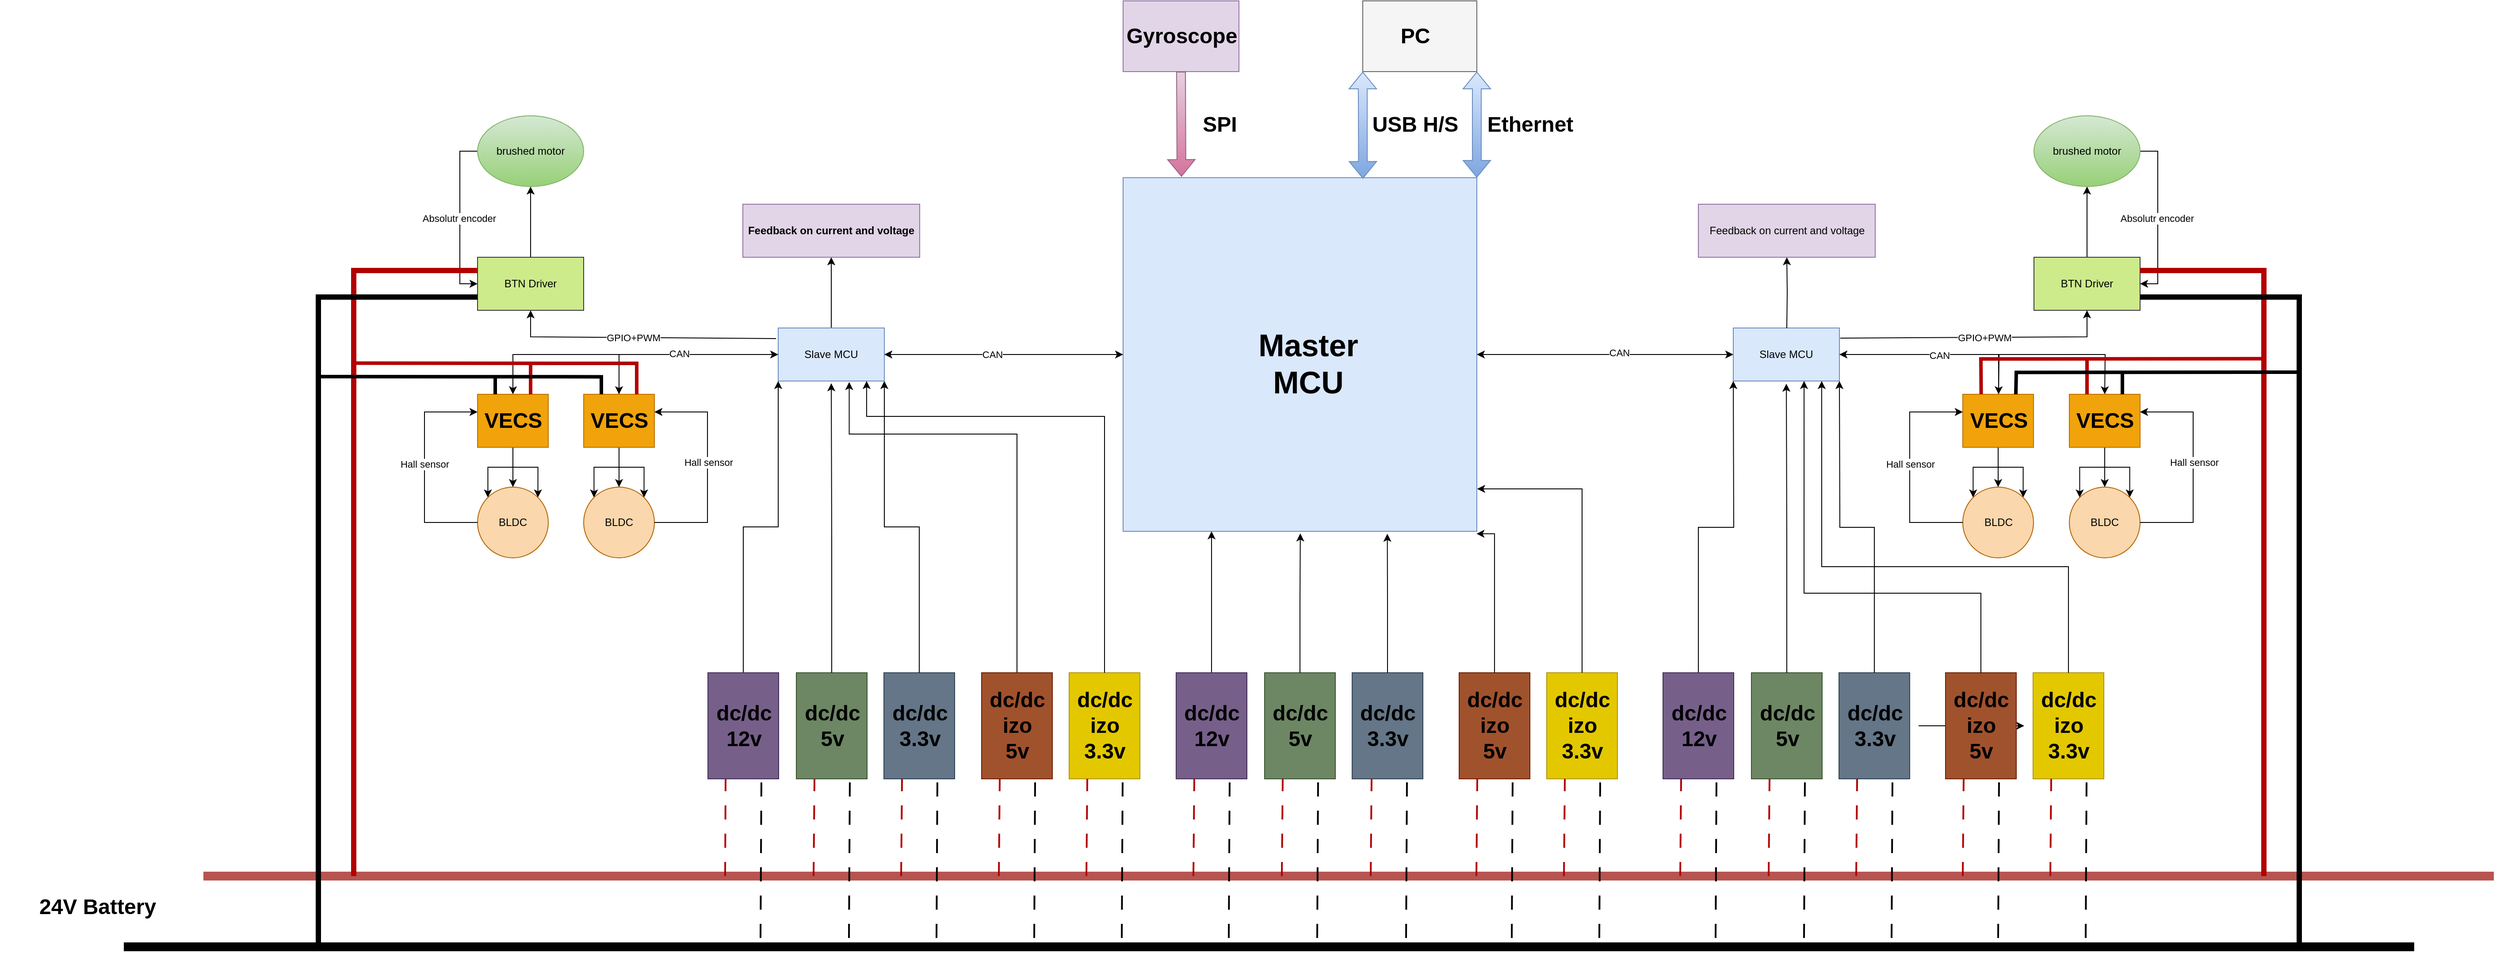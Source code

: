 <mxfile version="28.1.2">
  <diagram name="Страница — 1" id="Q8DkPuY_vsUK6EHpD9Yy">
    <mxGraphModel dx="7432" dy="2418" grid="1" gridSize="10" guides="1" tooltips="1" connect="1" arrows="1" fold="1" page="1" pageScale="1" pageWidth="3300" pageHeight="2339" math="0" shadow="0">
      <root>
        <mxCell id="0" />
        <mxCell id="1" parent="0" />
        <mxCell id="46ThVUzFNKZtL1J_TKad-1" value="Master&lt;div&gt;MCU&lt;/div&gt;" style="text;strokeColor=none;fillColor=none;html=1;fontSize=24;fontStyle=1;verticalAlign=middle;align=center;" vertex="1" parent="1">
          <mxGeometry x="-1531" y="1120" width="100" height="40" as="geometry" />
        </mxCell>
        <mxCell id="46ThVUzFNKZtL1J_TKad-23" style="edgeStyle=orthogonalEdgeStyle;rounded=0;orthogonalLoop=1;jettySize=auto;html=1;" edge="1" parent="1" source="46ThVUzFNKZtL1J_TKad-2">
          <mxGeometry relative="1" as="geometry">
            <mxPoint x="-1960" y="1130" as="targetPoint" />
          </mxGeometry>
        </mxCell>
        <mxCell id="46ThVUzFNKZtL1J_TKad-2" value="" style="whiteSpace=wrap;html=1;aspect=fixed;fillColor=#dae8fc;strokeColor=#6c8ebf;" vertex="1" parent="1">
          <mxGeometry x="-1690" y="930" width="400" height="400" as="geometry" />
        </mxCell>
        <mxCell id="46ThVUzFNKZtL1J_TKad-3" value="Master&lt;div&gt;MCU&lt;/div&gt;" style="text;strokeColor=none;fillColor=none;html=1;fontSize=35;fontStyle=1;verticalAlign=middle;align=center;" vertex="1" parent="1">
          <mxGeometry x="-1576" y="1065" width="190" height="150" as="geometry" />
        </mxCell>
        <mxCell id="46ThVUzFNKZtL1J_TKad-4" value="" style="rounded=0;whiteSpace=wrap;html=1;fillColor=#f5f5f5;fontColor=#333333;strokeColor=#666666;" vertex="1" parent="1">
          <mxGeometry x="-1419" y="730" width="129" height="80" as="geometry" />
        </mxCell>
        <mxCell id="46ThVUzFNKZtL1J_TKad-5" value="" style="shape=flexArrow;endArrow=classic;startArrow=classic;html=1;rounded=0;exitX=0.678;exitY=0.003;exitDx=0;exitDy=0;exitPerimeter=0;entryX=0;entryY=1;entryDx=0;entryDy=0;fillColor=#dae8fc;gradientColor=#7ea6e0;strokeColor=#6c8ebf;" edge="1" parent="1" source="46ThVUzFNKZtL1J_TKad-2" target="46ThVUzFNKZtL1J_TKad-4">
          <mxGeometry width="100" height="100" relative="1" as="geometry">
            <mxPoint x="-1510" y="910" as="sourcePoint" />
            <mxPoint x="-1410" y="810" as="targetPoint" />
          </mxGeometry>
        </mxCell>
        <mxCell id="46ThVUzFNKZtL1J_TKad-7" value="PC" style="text;strokeColor=none;fillColor=none;html=1;fontSize=24;fontStyle=1;verticalAlign=middle;align=center;" vertex="1" parent="1">
          <mxGeometry x="-1410" y="750" width="100" height="40" as="geometry" />
        </mxCell>
        <mxCell id="46ThVUzFNKZtL1J_TKad-8" value="USB H/S" style="text;strokeColor=none;fillColor=none;html=1;fontSize=24;fontStyle=1;verticalAlign=middle;align=center;" vertex="1" parent="1">
          <mxGeometry x="-1410" y="850" width="100" height="40" as="geometry" />
        </mxCell>
        <mxCell id="46ThVUzFNKZtL1J_TKad-9" value="Ethernet" style="text;strokeColor=none;fillColor=none;html=1;fontSize=24;fontStyle=1;verticalAlign=middle;align=center;" vertex="1" parent="1">
          <mxGeometry x="-1280" y="850" width="100" height="40" as="geometry" />
        </mxCell>
        <mxCell id="46ThVUzFNKZtL1J_TKad-10" value="" style="rounded=0;whiteSpace=wrap;html=1;fillColor=#e1d5e7;strokeColor=#9673a6;" vertex="1" parent="1">
          <mxGeometry x="-1690" y="730" width="131" height="80" as="geometry" />
        </mxCell>
        <mxCell id="46ThVUzFNKZtL1J_TKad-11" value="SPI" style="text;strokeColor=none;fillColor=none;html=1;fontSize=24;fontStyle=1;verticalAlign=middle;align=center;" vertex="1" parent="1">
          <mxGeometry x="-1631" y="850" width="100" height="40" as="geometry" />
        </mxCell>
        <mxCell id="46ThVUzFNKZtL1J_TKad-12" value="Gyroscope" style="text;strokeColor=none;fillColor=none;html=1;fontSize=24;fontStyle=1;verticalAlign=middle;align=center;" vertex="1" parent="1">
          <mxGeometry x="-1674.5" y="750" width="100" height="40" as="geometry" />
        </mxCell>
        <mxCell id="46ThVUzFNKZtL1J_TKad-13" value="" style="shape=flexArrow;endArrow=classic;html=1;rounded=0;exitX=0.5;exitY=1;exitDx=0;exitDy=0;fillColor=#e6d0de;gradientColor=#d5739d;strokeColor=#996185;" edge="1" parent="1" source="46ThVUzFNKZtL1J_TKad-10">
          <mxGeometry width="50" height="50" relative="1" as="geometry">
            <mxPoint x="-1620" y="810" as="sourcePoint" />
            <mxPoint x="-1624" y="929" as="targetPoint" />
          </mxGeometry>
        </mxCell>
        <mxCell id="46ThVUzFNKZtL1J_TKad-14" style="edgeStyle=orthogonalEdgeStyle;rounded=0;orthogonalLoop=1;jettySize=auto;html=1;entryX=0.25;entryY=1;entryDx=0;entryDy=0;" edge="1" parent="1" source="46ThVUzFNKZtL1J_TKad-15" target="46ThVUzFNKZtL1J_TKad-2">
          <mxGeometry relative="1" as="geometry" />
        </mxCell>
        <mxCell id="46ThVUzFNKZtL1J_TKad-15" value="" style="rounded=0;whiteSpace=wrap;html=1;fillColor=#76608a;fontColor=#ffffff;strokeColor=#432D57;" vertex="1" parent="1">
          <mxGeometry x="-1630" y="1490" width="80" height="120" as="geometry" />
        </mxCell>
        <mxCell id="46ThVUzFNKZtL1J_TKad-16" value="" style="rounded=0;whiteSpace=wrap;html=1;fillColor=#6d8764;fontColor=#ffffff;strokeColor=#3A5431;" vertex="1" parent="1">
          <mxGeometry x="-1530" y="1490" width="80" height="120" as="geometry" />
        </mxCell>
        <mxCell id="46ThVUzFNKZtL1J_TKad-17" value="" style="rounded=0;whiteSpace=wrap;html=1;fillColor=#647687;fontColor=#ffffff;strokeColor=#314354;" vertex="1" parent="1">
          <mxGeometry x="-1431" y="1490" width="80" height="120" as="geometry" />
        </mxCell>
        <mxCell id="46ThVUzFNKZtL1J_TKad-18" style="edgeStyle=orthogonalEdgeStyle;rounded=0;orthogonalLoop=1;jettySize=auto;html=1;entryX=0.501;entryY=1.006;entryDx=0;entryDy=0;entryPerimeter=0;" edge="1" parent="1" source="46ThVUzFNKZtL1J_TKad-16" target="46ThVUzFNKZtL1J_TKad-2">
          <mxGeometry relative="1" as="geometry" />
        </mxCell>
        <mxCell id="46ThVUzFNKZtL1J_TKad-19" style="edgeStyle=orthogonalEdgeStyle;rounded=0;orthogonalLoop=1;jettySize=auto;html=1;entryX=0.747;entryY=1.007;entryDx=0;entryDy=0;entryPerimeter=0;" edge="1" parent="1" source="46ThVUzFNKZtL1J_TKad-17" target="46ThVUzFNKZtL1J_TKad-2">
          <mxGeometry relative="1" as="geometry" />
        </mxCell>
        <mxCell id="46ThVUzFNKZtL1J_TKad-20" value="dc/dc&lt;div&gt;12v&lt;/div&gt;" style="text;strokeColor=none;fillColor=none;html=1;fontSize=24;fontStyle=1;verticalAlign=middle;align=center;" vertex="1" parent="1">
          <mxGeometry x="-1640" y="1530" width="100" height="40" as="geometry" />
        </mxCell>
        <mxCell id="46ThVUzFNKZtL1J_TKad-21" value="dc/dc&lt;div&gt;5v&lt;/div&gt;" style="text;strokeColor=none;fillColor=none;html=1;fontSize=24;fontStyle=1;verticalAlign=middle;align=center;" vertex="1" parent="1">
          <mxGeometry x="-1540" y="1530" width="100" height="40" as="geometry" />
        </mxCell>
        <mxCell id="46ThVUzFNKZtL1J_TKad-22" value="dc/dc&lt;div&gt;3.3&lt;span style=&quot;background-color: transparent; color: light-dark(rgb(0, 0, 0), rgb(255, 255, 255));&quot;&gt;v&lt;/span&gt;&lt;/div&gt;" style="text;strokeColor=none;fillColor=none;html=1;fontSize=24;fontStyle=1;verticalAlign=middle;align=center;" vertex="1" parent="1">
          <mxGeometry x="-1441" y="1530" width="100" height="40" as="geometry" />
        </mxCell>
        <mxCell id="46ThVUzFNKZtL1J_TKad-59" style="edgeStyle=orthogonalEdgeStyle;rounded=0;orthogonalLoop=1;jettySize=auto;html=1;entryX=0;entryY=0.5;entryDx=0;entryDy=0;" edge="1" parent="1" source="46ThVUzFNKZtL1J_TKad-24" target="46ThVUzFNKZtL1J_TKad-2">
          <mxGeometry relative="1" as="geometry" />
        </mxCell>
        <mxCell id="46ThVUzFNKZtL1J_TKad-60" value="CAN" style="edgeLabel;html=1;align=center;verticalAlign=middle;resizable=0;points=[];" vertex="1" connectable="0" parent="46ThVUzFNKZtL1J_TKad-59">
          <mxGeometry x="-0.096" relative="1" as="geometry">
            <mxPoint as="offset" />
          </mxGeometry>
        </mxCell>
        <mxCell id="46ThVUzFNKZtL1J_TKad-68" style="edgeStyle=orthogonalEdgeStyle;rounded=0;orthogonalLoop=1;jettySize=auto;html=1;entryX=0;entryY=0.5;entryDx=0;entryDy=0;" edge="1" parent="1" source="46ThVUzFNKZtL1J_TKad-24" target="46ThVUzFNKZtL1J_TKad-67">
          <mxGeometry relative="1" as="geometry" />
        </mxCell>
        <mxCell id="46ThVUzFNKZtL1J_TKad-78" style="edgeStyle=orthogonalEdgeStyle;rounded=0;orthogonalLoop=1;jettySize=auto;html=1;" edge="1" parent="1" source="46ThVUzFNKZtL1J_TKad-24" target="46ThVUzFNKZtL1J_TKad-76">
          <mxGeometry relative="1" as="geometry" />
        </mxCell>
        <mxCell id="46ThVUzFNKZtL1J_TKad-181" value="" style="edgeStyle=orthogonalEdgeStyle;rounded=0;orthogonalLoop=1;jettySize=auto;html=1;fontStyle=1" edge="1" parent="1" source="46ThVUzFNKZtL1J_TKad-24" target="46ThVUzFNKZtL1J_TKad-180">
          <mxGeometry relative="1" as="geometry" />
        </mxCell>
        <mxCell id="46ThVUzFNKZtL1J_TKad-24" value="Slave MCU" style="rounded=0;whiteSpace=wrap;html=1;fillColor=#dae8fc;strokeColor=#6c8ebf;" vertex="1" parent="1">
          <mxGeometry x="-2080" y="1100" width="120" height="60" as="geometry" />
        </mxCell>
        <mxCell id="46ThVUzFNKZtL1J_TKad-42" style="edgeStyle=orthogonalEdgeStyle;rounded=0;orthogonalLoop=1;jettySize=auto;html=1;entryX=0;entryY=1;entryDx=0;entryDy=0;" edge="1" parent="1" source="46ThVUzFNKZtL1J_TKad-43" target="46ThVUzFNKZtL1J_TKad-24">
          <mxGeometry relative="1" as="geometry">
            <mxPoint x="-2119.5" y="1330" as="targetPoint" />
          </mxGeometry>
        </mxCell>
        <mxCell id="46ThVUzFNKZtL1J_TKad-43" value="" style="rounded=0;whiteSpace=wrap;html=1;fillColor=#76608a;fontColor=#ffffff;strokeColor=#432D57;" vertex="1" parent="1">
          <mxGeometry x="-2159.5" y="1490" width="80" height="120" as="geometry" />
        </mxCell>
        <mxCell id="46ThVUzFNKZtL1J_TKad-44" value="" style="rounded=0;whiteSpace=wrap;html=1;fillColor=#6d8764;fontColor=#ffffff;strokeColor=#3A5431;" vertex="1" parent="1">
          <mxGeometry x="-2059.5" y="1490" width="80" height="120" as="geometry" />
        </mxCell>
        <mxCell id="46ThVUzFNKZtL1J_TKad-45" value="" style="rounded=0;whiteSpace=wrap;html=1;fillColor=#647687;fontColor=#ffffff;strokeColor=#314354;" vertex="1" parent="1">
          <mxGeometry x="-1960.5" y="1490" width="80" height="120" as="geometry" />
        </mxCell>
        <mxCell id="46ThVUzFNKZtL1J_TKad-46" style="edgeStyle=orthogonalEdgeStyle;rounded=0;orthogonalLoop=1;jettySize=auto;html=1;entryX=0.496;entryY=1.042;entryDx=0;entryDy=0;entryPerimeter=0;" edge="1" parent="1" source="46ThVUzFNKZtL1J_TKad-44" target="46ThVUzFNKZtL1J_TKad-24">
          <mxGeometry relative="1" as="geometry">
            <mxPoint x="-2019.5" y="1332" as="targetPoint" />
            <Array as="points">
              <mxPoint x="-2020" y="1340" />
              <mxPoint x="-2020" y="1340" />
              <mxPoint x="-2020" y="1163" />
            </Array>
          </mxGeometry>
        </mxCell>
        <mxCell id="46ThVUzFNKZtL1J_TKad-47" style="edgeStyle=orthogonalEdgeStyle;rounded=0;orthogonalLoop=1;jettySize=auto;html=1;entryX=1;entryY=1;entryDx=0;entryDy=0;" edge="1" parent="1" source="46ThVUzFNKZtL1J_TKad-45" target="46ThVUzFNKZtL1J_TKad-24">
          <mxGeometry relative="1" as="geometry">
            <mxPoint x="-1920.5" y="1333" as="targetPoint" />
          </mxGeometry>
        </mxCell>
        <mxCell id="46ThVUzFNKZtL1J_TKad-48" value="dc/dc&lt;div&gt;12v&lt;/div&gt;" style="text;strokeColor=none;fillColor=none;html=1;fontSize=24;fontStyle=1;verticalAlign=middle;align=center;" vertex="1" parent="1">
          <mxGeometry x="-2169.5" y="1530" width="100" height="40" as="geometry" />
        </mxCell>
        <mxCell id="46ThVUzFNKZtL1J_TKad-49" value="dc/dc&lt;div&gt;5v&lt;/div&gt;" style="text;strokeColor=none;fillColor=none;html=1;fontSize=24;fontStyle=1;verticalAlign=middle;align=center;" vertex="1" parent="1">
          <mxGeometry x="-2069.5" y="1530" width="100" height="40" as="geometry" />
        </mxCell>
        <mxCell id="46ThVUzFNKZtL1J_TKad-50" value="dc/dc&lt;div&gt;3.3&lt;span style=&quot;background-color: transparent; color: light-dark(rgb(0, 0, 0), rgb(255, 255, 255));&quot;&gt;v&lt;/span&gt;&lt;/div&gt;" style="text;strokeColor=none;fillColor=none;html=1;fontSize=24;fontStyle=1;verticalAlign=middle;align=center;" vertex="1" parent="1">
          <mxGeometry x="-1970.5" y="1530" width="100" height="40" as="geometry" />
        </mxCell>
        <mxCell id="46ThVUzFNKZtL1J_TKad-86" style="edgeStyle=orthogonalEdgeStyle;rounded=0;orthogonalLoop=1;jettySize=auto;html=1;entryX=0.5;entryY=0;entryDx=0;entryDy=0;" edge="1" parent="1" source="46ThVUzFNKZtL1J_TKad-67" target="46ThVUzFNKZtL1J_TKad-84">
          <mxGeometry relative="1" as="geometry" />
        </mxCell>
        <mxCell id="46ThVUzFNKZtL1J_TKad-91" style="edgeStyle=orthogonalEdgeStyle;rounded=0;orthogonalLoop=1;jettySize=auto;html=1;entryX=1;entryY=0;entryDx=0;entryDy=0;" edge="1" parent="1" source="46ThVUzFNKZtL1J_TKad-67" target="46ThVUzFNKZtL1J_TKad-84">
          <mxGeometry relative="1" as="geometry" />
        </mxCell>
        <mxCell id="46ThVUzFNKZtL1J_TKad-92" style="edgeStyle=orthogonalEdgeStyle;rounded=0;orthogonalLoop=1;jettySize=auto;html=1;entryX=0;entryY=0;entryDx=0;entryDy=0;" edge="1" parent="1" source="46ThVUzFNKZtL1J_TKad-67" target="46ThVUzFNKZtL1J_TKad-84">
          <mxGeometry relative="1" as="geometry" />
        </mxCell>
        <mxCell id="46ThVUzFNKZtL1J_TKad-67" value="" style="rounded=0;whiteSpace=wrap;html=1;direction=south;fillColor=#f0a30a;fontColor=#000000;strokeColor=#BD7000;" vertex="1" parent="1">
          <mxGeometry x="-2420" y="1175" width="80" height="60" as="geometry" />
        </mxCell>
        <mxCell id="46ThVUzFNKZtL1J_TKad-70" value="VECS" style="text;strokeColor=none;fillColor=none;html=1;fontSize=24;fontStyle=1;verticalAlign=middle;align=center;" vertex="1" parent="1">
          <mxGeometry x="-2420" y="1185" width="80" height="40" as="geometry" />
        </mxCell>
        <mxCell id="46ThVUzFNKZtL1J_TKad-79" style="edgeStyle=orthogonalEdgeStyle;rounded=0;orthogonalLoop=1;jettySize=auto;html=1;entryX=0;entryY=0.5;entryDx=0;entryDy=0;" edge="1" parent="1" source="46ThVUzFNKZtL1J_TKad-76" target="46ThVUzFNKZtL1J_TKad-24">
          <mxGeometry relative="1" as="geometry">
            <Array as="points">
              <mxPoint x="-2260" y="1130" />
            </Array>
          </mxGeometry>
        </mxCell>
        <mxCell id="46ThVUzFNKZtL1J_TKad-80" value="CAN" style="edgeLabel;html=1;align=center;verticalAlign=middle;resizable=0;points=[];" vertex="1" connectable="0" parent="46ThVUzFNKZtL1J_TKad-79">
          <mxGeometry x="0.001" y="1" relative="1" as="geometry">
            <mxPoint as="offset" />
          </mxGeometry>
        </mxCell>
        <mxCell id="46ThVUzFNKZtL1J_TKad-88" style="edgeStyle=orthogonalEdgeStyle;rounded=0;orthogonalLoop=1;jettySize=auto;html=1;entryX=0.5;entryY=0;entryDx=0;entryDy=0;" edge="1" parent="1" source="46ThVUzFNKZtL1J_TKad-76" target="46ThVUzFNKZtL1J_TKad-85">
          <mxGeometry relative="1" as="geometry" />
        </mxCell>
        <mxCell id="46ThVUzFNKZtL1J_TKad-89" style="edgeStyle=orthogonalEdgeStyle;rounded=0;orthogonalLoop=1;jettySize=auto;html=1;entryX=1;entryY=0;entryDx=0;entryDy=0;" edge="1" parent="1" source="46ThVUzFNKZtL1J_TKad-76" target="46ThVUzFNKZtL1J_TKad-85">
          <mxGeometry relative="1" as="geometry" />
        </mxCell>
        <mxCell id="46ThVUzFNKZtL1J_TKad-90" style="edgeStyle=orthogonalEdgeStyle;rounded=0;orthogonalLoop=1;jettySize=auto;html=1;entryX=0;entryY=0;entryDx=0;entryDy=0;" edge="1" parent="1" source="46ThVUzFNKZtL1J_TKad-76" target="46ThVUzFNKZtL1J_TKad-85">
          <mxGeometry relative="1" as="geometry" />
        </mxCell>
        <mxCell id="46ThVUzFNKZtL1J_TKad-76" value="" style="rounded=0;whiteSpace=wrap;html=1;direction=south;fillColor=#f0a30a;fontColor=#000000;strokeColor=#BD7000;" vertex="1" parent="1">
          <mxGeometry x="-2300" y="1175" width="80" height="60" as="geometry" />
        </mxCell>
        <mxCell id="46ThVUzFNKZtL1J_TKad-77" value="VECS" style="text;strokeColor=none;fillColor=none;html=1;fontSize=24;fontStyle=1;verticalAlign=middle;align=center;" vertex="1" parent="1">
          <mxGeometry x="-2300" y="1185" width="80" height="40" as="geometry" />
        </mxCell>
        <mxCell id="46ThVUzFNKZtL1J_TKad-101" style="edgeStyle=orthogonalEdgeStyle;rounded=0;orthogonalLoop=1;jettySize=auto;html=1;entryX=0.5;entryY=1;entryDx=0;entryDy=0;" edge="1" parent="1" source="46ThVUzFNKZtL1J_TKad-81" target="46ThVUzFNKZtL1J_TKad-100">
          <mxGeometry relative="1" as="geometry">
            <Array as="points">
              <mxPoint x="-2360" y="980" />
              <mxPoint x="-2360" y="980" />
            </Array>
          </mxGeometry>
        </mxCell>
        <mxCell id="46ThVUzFNKZtL1J_TKad-81" value="BTN Driver" style="rounded=0;whiteSpace=wrap;html=1;fillColor=#cdeb8b;strokeColor=#36393d;" vertex="1" parent="1">
          <mxGeometry x="-2420" y="1020" width="120" height="60" as="geometry" />
        </mxCell>
        <mxCell id="46ThVUzFNKZtL1J_TKad-82" value="" style="endArrow=classic;html=1;rounded=0;exitX=-0.02;exitY=0.2;exitDx=0;exitDy=0;exitPerimeter=0;entryX=0.5;entryY=1;entryDx=0;entryDy=0;" edge="1" parent="1" source="46ThVUzFNKZtL1J_TKad-24" target="46ThVUzFNKZtL1J_TKad-81">
          <mxGeometry width="50" height="50" relative="1" as="geometry">
            <mxPoint x="-2070" y="1070" as="sourcePoint" />
            <mxPoint x="-2020" y="1020" as="targetPoint" />
            <Array as="points">
              <mxPoint x="-2360" y="1110" />
            </Array>
          </mxGeometry>
        </mxCell>
        <mxCell id="46ThVUzFNKZtL1J_TKad-83" value="GPIO+PWM" style="edgeLabel;html=1;align=center;verticalAlign=middle;resizable=0;points=[];" vertex="1" connectable="0" parent="46ThVUzFNKZtL1J_TKad-82">
          <mxGeometry x="0.05" relative="1" as="geometry">
            <mxPoint as="offset" />
          </mxGeometry>
        </mxCell>
        <mxCell id="46ThVUzFNKZtL1J_TKad-84" value="BLDC" style="ellipse;whiteSpace=wrap;html=1;aspect=fixed;fillColor=#fad7ac;strokeColor=#b46504;" vertex="1" parent="1">
          <mxGeometry x="-2420" y="1280" width="80" height="80" as="geometry" />
        </mxCell>
        <mxCell id="46ThVUzFNKZtL1J_TKad-85" value="BLDC" style="ellipse;whiteSpace=wrap;html=1;aspect=fixed;fillColor=#fad7ac;strokeColor=#b46504;" vertex="1" parent="1">
          <mxGeometry x="-2300" y="1280" width="80" height="80" as="geometry" />
        </mxCell>
        <mxCell id="46ThVUzFNKZtL1J_TKad-94" value="" style="endArrow=classic;html=1;rounded=0;entryX=0;entryY=0.25;entryDx=0;entryDy=0;exitX=0;exitY=0.5;exitDx=0;exitDy=0;" edge="1" parent="1" source="46ThVUzFNKZtL1J_TKad-84" target="46ThVUzFNKZtL1J_TKad-70">
          <mxGeometry width="50" height="50" relative="1" as="geometry">
            <mxPoint x="-2480" y="1290" as="sourcePoint" />
            <mxPoint x="-2310" y="1170" as="targetPoint" />
            <Array as="points">
              <mxPoint x="-2480" y="1320" />
              <mxPoint x="-2480" y="1195" />
            </Array>
          </mxGeometry>
        </mxCell>
        <mxCell id="46ThVUzFNKZtL1J_TKad-96" value="Hall sensor" style="edgeLabel;html=1;align=center;verticalAlign=middle;resizable=0;points=[];" vertex="1" connectable="0" parent="46ThVUzFNKZtL1J_TKad-94">
          <mxGeometry x="0.03" relative="1" as="geometry">
            <mxPoint as="offset" />
          </mxGeometry>
        </mxCell>
        <mxCell id="46ThVUzFNKZtL1J_TKad-95" value="" style="endArrow=classic;html=1;rounded=0;exitX=1;exitY=0.5;exitDx=0;exitDy=0;entryX=1;entryY=0.25;entryDx=0;entryDy=0;" edge="1" parent="1" source="46ThVUzFNKZtL1J_TKad-85" target="46ThVUzFNKZtL1J_TKad-77">
          <mxGeometry width="50" height="50" relative="1" as="geometry">
            <mxPoint x="-2190" y="1220" as="sourcePoint" />
            <mxPoint x="-2140" y="1170" as="targetPoint" />
            <Array as="points">
              <mxPoint x="-2160" y="1320" />
              <mxPoint x="-2160" y="1195" />
            </Array>
          </mxGeometry>
        </mxCell>
        <mxCell id="46ThVUzFNKZtL1J_TKad-97" value="Hall sensor" style="edgeLabel;html=1;align=center;verticalAlign=middle;resizable=0;points=[];" vertex="1" connectable="0" parent="46ThVUzFNKZtL1J_TKad-95">
          <mxGeometry x="0.045" y="-1" relative="1" as="geometry">
            <mxPoint as="offset" />
          </mxGeometry>
        </mxCell>
        <mxCell id="46ThVUzFNKZtL1J_TKad-106" style="edgeStyle=orthogonalEdgeStyle;rounded=0;orthogonalLoop=1;jettySize=auto;html=1;entryX=0;entryY=0.5;entryDx=0;entryDy=0;" edge="1" parent="1" source="46ThVUzFNKZtL1J_TKad-100" target="46ThVUzFNKZtL1J_TKad-81">
          <mxGeometry relative="1" as="geometry">
            <Array as="points">
              <mxPoint x="-2440" y="900" />
              <mxPoint x="-2440" y="1050" />
            </Array>
          </mxGeometry>
        </mxCell>
        <mxCell id="46ThVUzFNKZtL1J_TKad-107" value="Absolutr encoder" style="edgeLabel;html=1;align=center;verticalAlign=middle;resizable=0;points=[];" vertex="1" connectable="0" parent="46ThVUzFNKZtL1J_TKad-106">
          <mxGeometry x="0.004" y="-1" relative="1" as="geometry">
            <mxPoint as="offset" />
          </mxGeometry>
        </mxCell>
        <mxCell id="46ThVUzFNKZtL1J_TKad-100" value="brushed motor" style="ellipse;whiteSpace=wrap;html=1;fillColor=#d5e8d4;gradientColor=#97d077;strokeColor=#82b366;" vertex="1" parent="1">
          <mxGeometry x="-2420" y="860" width="120" height="80" as="geometry" />
        </mxCell>
        <mxCell id="46ThVUzFNKZtL1J_TKad-109" style="edgeStyle=orthogonalEdgeStyle;rounded=0;orthogonalLoop=1;jettySize=auto;html=1;entryX=1;entryY=0.5;entryDx=0;entryDy=0;" edge="1" parent="1" source="46ThVUzFNKZtL1J_TKad-113" target="46ThVUzFNKZtL1J_TKad-2">
          <mxGeometry relative="1" as="geometry">
            <mxPoint x="-1270" y="1130" as="targetPoint" />
          </mxGeometry>
        </mxCell>
        <mxCell id="46ThVUzFNKZtL1J_TKad-108" style="edgeStyle=orthogonalEdgeStyle;rounded=0;orthogonalLoop=1;jettySize=auto;html=1;" edge="1" parent="1">
          <mxGeometry relative="1" as="geometry">
            <mxPoint x="-1000" y="1130" as="targetPoint" />
            <mxPoint x="-1270" y="1130" as="sourcePoint" />
          </mxGeometry>
        </mxCell>
        <mxCell id="46ThVUzFNKZtL1J_TKad-188" value="CAN" style="edgeLabel;html=1;align=center;verticalAlign=middle;resizable=0;points=[];" vertex="1" connectable="0" parent="46ThVUzFNKZtL1J_TKad-108">
          <mxGeometry x="0.044" y="2" relative="1" as="geometry">
            <mxPoint as="offset" />
          </mxGeometry>
        </mxCell>
        <mxCell id="46ThVUzFNKZtL1J_TKad-111" style="edgeStyle=orthogonalEdgeStyle;rounded=0;orthogonalLoop=1;jettySize=auto;html=1;entryX=0;entryY=0.5;entryDx=0;entryDy=0;" edge="1" parent="1" source="46ThVUzFNKZtL1J_TKad-113">
          <mxGeometry relative="1" as="geometry">
            <mxPoint x="-580" y="1175" as="targetPoint" />
          </mxGeometry>
        </mxCell>
        <mxCell id="46ThVUzFNKZtL1J_TKad-112" style="edgeStyle=orthogonalEdgeStyle;rounded=0;orthogonalLoop=1;jettySize=auto;html=1;" edge="1" parent="1" source="46ThVUzFNKZtL1J_TKad-113">
          <mxGeometry relative="1" as="geometry">
            <mxPoint x="-700.0" y="1175" as="targetPoint" />
          </mxGeometry>
        </mxCell>
        <mxCell id="46ThVUzFNKZtL1J_TKad-113" value="Slave MCU" style="rounded=0;whiteSpace=wrap;html=1;fillColor=#dae8fc;strokeColor=#6c8ebf;" vertex="1" parent="1">
          <mxGeometry x="-1000" y="1100" width="120" height="60" as="geometry" />
        </mxCell>
        <mxCell id="46ThVUzFNKZtL1J_TKad-128" style="edgeStyle=orthogonalEdgeStyle;rounded=0;orthogonalLoop=1;jettySize=auto;html=1;" edge="1" parent="1">
          <mxGeometry relative="1" as="geometry">
            <Array as="points">
              <mxPoint x="-700" y="1130" />
            </Array>
            <mxPoint x="-700.0" y="1175" as="sourcePoint" />
            <mxPoint x="-880" y="1130" as="targetPoint" />
          </mxGeometry>
        </mxCell>
        <mxCell id="46ThVUzFNKZtL1J_TKad-129" value="CAN" style="edgeLabel;html=1;align=center;verticalAlign=middle;resizable=0;points=[];" vertex="1" connectable="0" parent="46ThVUzFNKZtL1J_TKad-128">
          <mxGeometry x="0.001" y="1" relative="1" as="geometry">
            <mxPoint as="offset" />
          </mxGeometry>
        </mxCell>
        <mxCell id="46ThVUzFNKZtL1J_TKad-135" style="edgeStyle=orthogonalEdgeStyle;rounded=0;orthogonalLoop=1;jettySize=auto;html=1;entryX=0.5;entryY=1;entryDx=0;entryDy=0;" edge="1" parent="1" source="46ThVUzFNKZtL1J_TKad-136" target="46ThVUzFNKZtL1J_TKad-147">
          <mxGeometry relative="1" as="geometry">
            <Array as="points">
              <mxPoint x="-600" y="980" />
              <mxPoint x="-600" y="980" />
            </Array>
          </mxGeometry>
        </mxCell>
        <mxCell id="46ThVUzFNKZtL1J_TKad-136" value="BTN Driver" style="rounded=0;whiteSpace=wrap;html=1;fillColor=#cdeb8b;strokeColor=#36393d;" vertex="1" parent="1">
          <mxGeometry x="-660" y="1020" width="120" height="60" as="geometry" />
        </mxCell>
        <mxCell id="46ThVUzFNKZtL1J_TKad-137" value="" style="endArrow=classic;html=1;rounded=0;exitX=1.007;exitY=0.191;exitDx=0;exitDy=0;exitPerimeter=0;entryX=0.5;entryY=1;entryDx=0;entryDy=0;" edge="1" parent="1" source="46ThVUzFNKZtL1J_TKad-113" target="46ThVUzFNKZtL1J_TKad-136">
          <mxGeometry width="50" height="50" relative="1" as="geometry">
            <mxPoint x="-890" y="1070" as="sourcePoint" />
            <mxPoint x="-940" y="1020" as="targetPoint" />
            <Array as="points">
              <mxPoint x="-600" y="1110" />
            </Array>
          </mxGeometry>
        </mxCell>
        <mxCell id="46ThVUzFNKZtL1J_TKad-138" value="GPIO+PWM" style="edgeLabel;html=1;align=center;verticalAlign=middle;resizable=0;points=[];" vertex="1" connectable="0" parent="46ThVUzFNKZtL1J_TKad-137">
          <mxGeometry x="0.05" relative="1" as="geometry">
            <mxPoint as="offset" />
          </mxGeometry>
        </mxCell>
        <mxCell id="46ThVUzFNKZtL1J_TKad-145" style="edgeStyle=orthogonalEdgeStyle;rounded=0;orthogonalLoop=1;jettySize=auto;html=1;" edge="1" parent="1" source="46ThVUzFNKZtL1J_TKad-147">
          <mxGeometry relative="1" as="geometry">
            <Array as="points">
              <mxPoint x="-520" y="900" />
              <mxPoint x="-520" y="1050" />
            </Array>
            <mxPoint x="-540" y="1050" as="targetPoint" />
          </mxGeometry>
        </mxCell>
        <mxCell id="46ThVUzFNKZtL1J_TKad-146" value="Absolutr encoder" style="edgeLabel;html=1;align=center;verticalAlign=middle;resizable=0;points=[];" vertex="1" connectable="0" parent="46ThVUzFNKZtL1J_TKad-145">
          <mxGeometry x="0.004" y="-1" relative="1" as="geometry">
            <mxPoint as="offset" />
          </mxGeometry>
        </mxCell>
        <mxCell id="46ThVUzFNKZtL1J_TKad-147" value="brushed motor" style="ellipse;whiteSpace=wrap;html=1;fillColor=#d5e8d4;gradientColor=#97d077;strokeColor=#82b366;" vertex="1" parent="1">
          <mxGeometry x="-660" y="860" width="120" height="80" as="geometry" />
        </mxCell>
        <mxCell id="46ThVUzFNKZtL1J_TKad-6" value="" style="shape=flexArrow;endArrow=classic;startArrow=classic;html=1;rounded=0;fillColor=#dae8fc;strokeColor=#6c8ebf;gradientColor=#7ea6e0;" edge="1" parent="1">
          <mxGeometry width="100" height="100" relative="1" as="geometry">
            <mxPoint x="-1290" y="930" as="sourcePoint" />
            <mxPoint x="-1290" y="810" as="targetPoint" />
          </mxGeometry>
        </mxCell>
        <mxCell id="46ThVUzFNKZtL1J_TKad-153" style="edgeStyle=orthogonalEdgeStyle;rounded=0;orthogonalLoop=1;jettySize=auto;html=1;entryX=0;entryY=1;entryDx=0;entryDy=0;" edge="1" parent="1" source="46ThVUzFNKZtL1J_TKad-154">
          <mxGeometry relative="1" as="geometry">
            <mxPoint x="-1000" y="1160" as="targetPoint" />
          </mxGeometry>
        </mxCell>
        <mxCell id="46ThVUzFNKZtL1J_TKad-154" value="" style="rounded=0;whiteSpace=wrap;html=1;fillColor=#76608a;fontColor=#ffffff;strokeColor=#432D57;" vertex="1" parent="1">
          <mxGeometry x="-1079.5" y="1490" width="80" height="120" as="geometry" />
        </mxCell>
        <mxCell id="46ThVUzFNKZtL1J_TKad-155" value="" style="rounded=0;whiteSpace=wrap;html=1;fillColor=#6d8764;fontColor=#ffffff;strokeColor=#3A5431;" vertex="1" parent="1">
          <mxGeometry x="-979.5" y="1490" width="80" height="120" as="geometry" />
        </mxCell>
        <mxCell id="46ThVUzFNKZtL1J_TKad-156" value="" style="rounded=0;whiteSpace=wrap;html=1;fillColor=#647687;fontColor=#ffffff;strokeColor=#314354;" vertex="1" parent="1">
          <mxGeometry x="-880.5" y="1490" width="80" height="120" as="geometry" />
        </mxCell>
        <mxCell id="46ThVUzFNKZtL1J_TKad-157" style="edgeStyle=orthogonalEdgeStyle;rounded=0;orthogonalLoop=1;jettySize=auto;html=1;entryX=0.496;entryY=1.042;entryDx=0;entryDy=0;entryPerimeter=0;" edge="1" parent="1" source="46ThVUzFNKZtL1J_TKad-155">
          <mxGeometry relative="1" as="geometry">
            <mxPoint x="-940" y="1163" as="targetPoint" />
            <Array as="points">
              <mxPoint x="-940" y="1340" />
              <mxPoint x="-940" y="1340" />
              <mxPoint x="-940" y="1163" />
            </Array>
          </mxGeometry>
        </mxCell>
        <mxCell id="46ThVUzFNKZtL1J_TKad-158" style="edgeStyle=orthogonalEdgeStyle;rounded=0;orthogonalLoop=1;jettySize=auto;html=1;entryX=1;entryY=1;entryDx=0;entryDy=0;" edge="1" parent="1" source="46ThVUzFNKZtL1J_TKad-156">
          <mxGeometry relative="1" as="geometry">
            <mxPoint x="-880" y="1160" as="targetPoint" />
          </mxGeometry>
        </mxCell>
        <mxCell id="46ThVUzFNKZtL1J_TKad-159" value="dc/dc&lt;div&gt;12v&lt;/div&gt;" style="text;strokeColor=none;fillColor=none;html=1;fontSize=24;fontStyle=1;verticalAlign=middle;align=center;" vertex="1" parent="1">
          <mxGeometry x="-1089.5" y="1530" width="100" height="40" as="geometry" />
        </mxCell>
        <mxCell id="46ThVUzFNKZtL1J_TKad-160" value="dc/dc&lt;div&gt;5v&lt;/div&gt;" style="text;strokeColor=none;fillColor=none;html=1;fontSize=24;fontStyle=1;verticalAlign=middle;align=center;" vertex="1" parent="1">
          <mxGeometry x="-989.5" y="1530" width="100" height="40" as="geometry" />
        </mxCell>
        <mxCell id="46ThVUzFNKZtL1J_TKad-321" value="" style="edgeStyle=orthogonalEdgeStyle;rounded=0;orthogonalLoop=1;jettySize=auto;html=1;" edge="1" parent="1" source="46ThVUzFNKZtL1J_TKad-161" target="46ThVUzFNKZtL1J_TKad-310">
          <mxGeometry relative="1" as="geometry" />
        </mxCell>
        <mxCell id="46ThVUzFNKZtL1J_TKad-161" value="dc/dc&lt;div&gt;3.3&lt;span style=&quot;background-color: transparent; color: light-dark(rgb(0, 0, 0), rgb(255, 255, 255));&quot;&gt;v&lt;/span&gt;&lt;/div&gt;" style="text;strokeColor=none;fillColor=none;html=1;fontSize=24;fontStyle=1;verticalAlign=middle;align=center;" vertex="1" parent="1">
          <mxGeometry x="-890.5" y="1530" width="100" height="40" as="geometry" />
        </mxCell>
        <mxCell id="46ThVUzFNKZtL1J_TKad-163" style="edgeStyle=orthogonalEdgeStyle;rounded=0;orthogonalLoop=1;jettySize=auto;html=1;entryX=0.5;entryY=0;entryDx=0;entryDy=0;" edge="1" parent="1" source="46ThVUzFNKZtL1J_TKad-166" target="46ThVUzFNKZtL1J_TKad-168">
          <mxGeometry relative="1" as="geometry" />
        </mxCell>
        <mxCell id="46ThVUzFNKZtL1J_TKad-164" style="edgeStyle=orthogonalEdgeStyle;rounded=0;orthogonalLoop=1;jettySize=auto;html=1;entryX=1;entryY=0;entryDx=0;entryDy=0;" edge="1" parent="1" source="46ThVUzFNKZtL1J_TKad-166" target="46ThVUzFNKZtL1J_TKad-168">
          <mxGeometry relative="1" as="geometry" />
        </mxCell>
        <mxCell id="46ThVUzFNKZtL1J_TKad-165" style="edgeStyle=orthogonalEdgeStyle;rounded=0;orthogonalLoop=1;jettySize=auto;html=1;entryX=0;entryY=0;entryDx=0;entryDy=0;" edge="1" parent="1" source="46ThVUzFNKZtL1J_TKad-166" target="46ThVUzFNKZtL1J_TKad-168">
          <mxGeometry relative="1" as="geometry" />
        </mxCell>
        <mxCell id="46ThVUzFNKZtL1J_TKad-166" value="" style="rounded=0;whiteSpace=wrap;html=1;direction=south;fillColor=#f0a30a;fontColor=#000000;strokeColor=#BD7000;" vertex="1" parent="1">
          <mxGeometry x="-620" y="1175" width="80" height="60" as="geometry" />
        </mxCell>
        <mxCell id="46ThVUzFNKZtL1J_TKad-167" value="VECS" style="text;strokeColor=none;fillColor=none;html=1;fontSize=24;fontStyle=1;verticalAlign=middle;align=center;" vertex="1" parent="1">
          <mxGeometry x="-620" y="1185" width="80" height="40" as="geometry" />
        </mxCell>
        <mxCell id="46ThVUzFNKZtL1J_TKad-168" value="BLDC" style="ellipse;whiteSpace=wrap;html=1;aspect=fixed;fillColor=#fad7ac;strokeColor=#b46504;" vertex="1" parent="1">
          <mxGeometry x="-620" y="1280" width="80" height="80" as="geometry" />
        </mxCell>
        <mxCell id="46ThVUzFNKZtL1J_TKad-169" value="" style="endArrow=classic;html=1;rounded=0;exitX=1;exitY=0.5;exitDx=0;exitDy=0;entryX=1;entryY=0.25;entryDx=0;entryDy=0;" edge="1" parent="1" source="46ThVUzFNKZtL1J_TKad-168" target="46ThVUzFNKZtL1J_TKad-167">
          <mxGeometry width="50" height="50" relative="1" as="geometry">
            <mxPoint x="-510" y="1220" as="sourcePoint" />
            <mxPoint x="-460" y="1170" as="targetPoint" />
            <Array as="points">
              <mxPoint x="-480" y="1320" />
              <mxPoint x="-480" y="1195" />
            </Array>
          </mxGeometry>
        </mxCell>
        <mxCell id="46ThVUzFNKZtL1J_TKad-170" value="Hall sensor" style="edgeLabel;html=1;align=center;verticalAlign=middle;resizable=0;points=[];" vertex="1" connectable="0" parent="46ThVUzFNKZtL1J_TKad-169">
          <mxGeometry x="0.045" y="-1" relative="1" as="geometry">
            <mxPoint as="offset" />
          </mxGeometry>
        </mxCell>
        <mxCell id="46ThVUzFNKZtL1J_TKad-171" style="edgeStyle=orthogonalEdgeStyle;rounded=0;orthogonalLoop=1;jettySize=auto;html=1;entryX=0.5;entryY=0;entryDx=0;entryDy=0;" edge="1" parent="1" source="46ThVUzFNKZtL1J_TKad-174" target="46ThVUzFNKZtL1J_TKad-176">
          <mxGeometry relative="1" as="geometry" />
        </mxCell>
        <mxCell id="46ThVUzFNKZtL1J_TKad-172" style="edgeStyle=orthogonalEdgeStyle;rounded=0;orthogonalLoop=1;jettySize=auto;html=1;entryX=1;entryY=0;entryDx=0;entryDy=0;" edge="1" parent="1" source="46ThVUzFNKZtL1J_TKad-174" target="46ThVUzFNKZtL1J_TKad-176">
          <mxGeometry relative="1" as="geometry" />
        </mxCell>
        <mxCell id="46ThVUzFNKZtL1J_TKad-173" style="edgeStyle=orthogonalEdgeStyle;rounded=0;orthogonalLoop=1;jettySize=auto;html=1;entryX=0;entryY=0;entryDx=0;entryDy=0;" edge="1" parent="1" source="46ThVUzFNKZtL1J_TKad-174" target="46ThVUzFNKZtL1J_TKad-176">
          <mxGeometry relative="1" as="geometry" />
        </mxCell>
        <mxCell id="46ThVUzFNKZtL1J_TKad-174" value="" style="rounded=0;whiteSpace=wrap;html=1;direction=south;fillColor=#f0a30a;fontColor=#000000;strokeColor=#BD7000;" vertex="1" parent="1">
          <mxGeometry x="-740.5" y="1175" width="80" height="60" as="geometry" />
        </mxCell>
        <mxCell id="46ThVUzFNKZtL1J_TKad-175" value="VECS" style="text;strokeColor=none;fillColor=none;html=1;fontSize=24;fontStyle=1;verticalAlign=middle;align=center;" vertex="1" parent="1">
          <mxGeometry x="-740.5" y="1185" width="80" height="40" as="geometry" />
        </mxCell>
        <mxCell id="46ThVUzFNKZtL1J_TKad-176" value="BLDC" style="ellipse;whiteSpace=wrap;html=1;aspect=fixed;fillColor=#fad7ac;strokeColor=#b46504;" vertex="1" parent="1">
          <mxGeometry x="-740.5" y="1280" width="80" height="80" as="geometry" />
        </mxCell>
        <mxCell id="46ThVUzFNKZtL1J_TKad-177" value="" style="endArrow=classic;html=1;rounded=0;entryX=0;entryY=0.25;entryDx=0;entryDy=0;exitX=0;exitY=0.5;exitDx=0;exitDy=0;" edge="1" parent="1" source="46ThVUzFNKZtL1J_TKad-176" target="46ThVUzFNKZtL1J_TKad-175">
          <mxGeometry width="50" height="50" relative="1" as="geometry">
            <mxPoint x="-800.5" y="1290" as="sourcePoint" />
            <mxPoint x="-630.5" y="1170" as="targetPoint" />
            <Array as="points">
              <mxPoint x="-800.5" y="1320" />
              <mxPoint x="-800.5" y="1195" />
            </Array>
          </mxGeometry>
        </mxCell>
        <mxCell id="46ThVUzFNKZtL1J_TKad-178" value="Hall sensor" style="edgeLabel;html=1;align=center;verticalAlign=middle;resizable=0;points=[];" vertex="1" connectable="0" parent="46ThVUzFNKZtL1J_TKad-177">
          <mxGeometry x="0.03" relative="1" as="geometry">
            <mxPoint as="offset" />
          </mxGeometry>
        </mxCell>
        <mxCell id="46ThVUzFNKZtL1J_TKad-180" value="Feedback on current and voltage" style="whiteSpace=wrap;html=1;rounded=0;fontStyle=1;fillColor=#e1d5e7;strokeColor=#9673a6;" vertex="1" parent="1">
          <mxGeometry x="-2120" y="960" width="200" height="60" as="geometry" />
        </mxCell>
        <mxCell id="46ThVUzFNKZtL1J_TKad-182" value="" style="edgeStyle=orthogonalEdgeStyle;rounded=0;orthogonalLoop=1;jettySize=auto;html=1;" edge="1" parent="1" target="46ThVUzFNKZtL1J_TKad-183">
          <mxGeometry relative="1" as="geometry">
            <mxPoint x="-939.5" y="1100" as="sourcePoint" />
          </mxGeometry>
        </mxCell>
        <mxCell id="46ThVUzFNKZtL1J_TKad-183" value="Feedback on current and voltage" style="whiteSpace=wrap;html=1;rounded=0;fillColor=#e1d5e7;strokeColor=#9673a6;" vertex="1" parent="1">
          <mxGeometry x="-1039.5" y="960" width="200" height="60" as="geometry" />
        </mxCell>
        <mxCell id="46ThVUzFNKZtL1J_TKad-184" value="" style="endArrow=none;html=1;rounded=0;fillColor=#f8cecc;strokeColor=#b85450;strokeWidth=10;" edge="1" parent="1">
          <mxGeometry width="50" height="50" relative="1" as="geometry">
            <mxPoint x="-140" y="1720" as="sourcePoint" />
            <mxPoint x="-2730" y="1720" as="targetPoint" />
            <Array as="points" />
          </mxGeometry>
        </mxCell>
        <mxCell id="46ThVUzFNKZtL1J_TKad-185" value="" style="endArrow=none;html=1;rounded=0;strokeWidth=10;" edge="1" parent="1">
          <mxGeometry width="50" height="50" relative="1" as="geometry">
            <mxPoint x="-230" y="1800" as="sourcePoint" />
            <mxPoint x="-2820" y="1800" as="targetPoint" />
            <Array as="points" />
          </mxGeometry>
        </mxCell>
        <mxCell id="46ThVUzFNKZtL1J_TKad-191" value="" style="endArrow=none;dashed=1;html=1;dashPattern=8 8;strokeWidth=2;rounded=0;entryX=0.25;entryY=1;entryDx=0;entryDy=0;fillColor=#e51400;strokeColor=#B20000;" edge="1" parent="1" target="46ThVUzFNKZtL1J_TKad-43">
          <mxGeometry width="50" height="50" relative="1" as="geometry">
            <mxPoint x="-2140" y="1720" as="sourcePoint" />
            <mxPoint x="-2094.5" y="1670" as="targetPoint" />
          </mxGeometry>
        </mxCell>
        <mxCell id="46ThVUzFNKZtL1J_TKad-192" value="" style="endArrow=none;dashed=1;html=1;dashPattern=8 8;strokeWidth=2;rounded=0;entryX=0.25;entryY=1;entryDx=0;entryDy=0;" edge="1" parent="1">
          <mxGeometry width="50" height="50" relative="1" as="geometry">
            <mxPoint x="-2100" y="1790" as="sourcePoint" />
            <mxPoint x="-2099" y="1610" as="targetPoint" />
          </mxGeometry>
        </mxCell>
        <mxCell id="46ThVUzFNKZtL1J_TKad-197" value="" style="endArrow=none;dashed=1;html=1;dashPattern=8 8;strokeWidth=2;rounded=0;entryX=0.25;entryY=1;entryDx=0;entryDy=0;fillColor=#e51400;strokeColor=#B20000;" edge="1" parent="1">
          <mxGeometry width="50" height="50" relative="1" as="geometry">
            <mxPoint x="-2040" y="1720" as="sourcePoint" />
            <mxPoint x="-2039" y="1610" as="targetPoint" />
          </mxGeometry>
        </mxCell>
        <mxCell id="46ThVUzFNKZtL1J_TKad-198" value="" style="endArrow=none;dashed=1;html=1;dashPattern=8 8;strokeWidth=2;rounded=0;entryX=0.25;entryY=1;entryDx=0;entryDy=0;" edge="1" parent="1">
          <mxGeometry width="50" height="50" relative="1" as="geometry">
            <mxPoint x="-2000" y="1790" as="sourcePoint" />
            <mxPoint x="-1999" y="1610" as="targetPoint" />
          </mxGeometry>
        </mxCell>
        <mxCell id="46ThVUzFNKZtL1J_TKad-199" value="" style="endArrow=none;dashed=1;html=1;dashPattern=8 8;strokeWidth=2;rounded=0;entryX=0.25;entryY=1;entryDx=0;entryDy=0;fillColor=#e51400;strokeColor=#B20000;" edge="1" parent="1">
          <mxGeometry width="50" height="50" relative="1" as="geometry">
            <mxPoint x="-1941" y="1720" as="sourcePoint" />
            <mxPoint x="-1940" y="1610" as="targetPoint" />
          </mxGeometry>
        </mxCell>
        <mxCell id="46ThVUzFNKZtL1J_TKad-200" value="" style="endArrow=none;dashed=1;html=1;dashPattern=8 8;strokeWidth=2;rounded=0;entryX=0.25;entryY=1;entryDx=0;entryDy=0;" edge="1" parent="1">
          <mxGeometry width="50" height="50" relative="1" as="geometry">
            <mxPoint x="-1901" y="1790" as="sourcePoint" />
            <mxPoint x="-1900" y="1610" as="targetPoint" />
          </mxGeometry>
        </mxCell>
        <mxCell id="46ThVUzFNKZtL1J_TKad-201" value="" style="endArrow=none;dashed=1;html=1;dashPattern=8 8;strokeWidth=2;rounded=0;entryX=0.25;entryY=1;entryDx=0;entryDy=0;fillColor=#e51400;strokeColor=#B20000;" edge="1" parent="1">
          <mxGeometry width="50" height="50" relative="1" as="geometry">
            <mxPoint x="-1610.5" y="1720" as="sourcePoint" />
            <mxPoint x="-1609.5" y="1610" as="targetPoint" />
          </mxGeometry>
        </mxCell>
        <mxCell id="46ThVUzFNKZtL1J_TKad-202" value="" style="endArrow=none;dashed=1;html=1;dashPattern=8 8;strokeWidth=2;rounded=0;entryX=0.25;entryY=1;entryDx=0;entryDy=0;" edge="1" parent="1">
          <mxGeometry width="50" height="50" relative="1" as="geometry">
            <mxPoint x="-1570.5" y="1790" as="sourcePoint" />
            <mxPoint x="-1569.5" y="1610" as="targetPoint" />
          </mxGeometry>
        </mxCell>
        <mxCell id="46ThVUzFNKZtL1J_TKad-203" value="" style="endArrow=none;dashed=1;html=1;dashPattern=8 8;strokeWidth=2;rounded=0;entryX=0.25;entryY=1;entryDx=0;entryDy=0;fillColor=#e51400;strokeColor=#B20000;" edge="1" parent="1">
          <mxGeometry width="50" height="50" relative="1" as="geometry">
            <mxPoint x="-1510.5" y="1720" as="sourcePoint" />
            <mxPoint x="-1509.5" y="1610" as="targetPoint" />
          </mxGeometry>
        </mxCell>
        <mxCell id="46ThVUzFNKZtL1J_TKad-204" value="" style="endArrow=none;dashed=1;html=1;dashPattern=8 8;strokeWidth=2;rounded=0;entryX=0.25;entryY=1;entryDx=0;entryDy=0;" edge="1" parent="1">
          <mxGeometry width="50" height="50" relative="1" as="geometry">
            <mxPoint x="-1470.5" y="1790" as="sourcePoint" />
            <mxPoint x="-1469.5" y="1610" as="targetPoint" />
          </mxGeometry>
        </mxCell>
        <mxCell id="46ThVUzFNKZtL1J_TKad-205" value="" style="endArrow=none;dashed=1;html=1;dashPattern=8 8;strokeWidth=2;rounded=0;entryX=0.25;entryY=1;entryDx=0;entryDy=0;fillColor=#e51400;strokeColor=#B20000;" edge="1" parent="1">
          <mxGeometry width="50" height="50" relative="1" as="geometry">
            <mxPoint x="-1410" y="1720" as="sourcePoint" />
            <mxPoint x="-1409" y="1610" as="targetPoint" />
          </mxGeometry>
        </mxCell>
        <mxCell id="46ThVUzFNKZtL1J_TKad-206" value="" style="endArrow=none;dashed=1;html=1;dashPattern=8 8;strokeWidth=2;rounded=0;entryX=0.25;entryY=1;entryDx=0;entryDy=0;" edge="1" parent="1">
          <mxGeometry width="50" height="50" relative="1" as="geometry">
            <mxPoint x="-1370" y="1790" as="sourcePoint" />
            <mxPoint x="-1369" y="1610" as="targetPoint" />
          </mxGeometry>
        </mxCell>
        <mxCell id="46ThVUzFNKZtL1J_TKad-207" value="" style="endArrow=none;dashed=1;html=1;dashPattern=8 8;strokeWidth=2;rounded=0;entryX=0.25;entryY=1;entryDx=0;entryDy=0;fillColor=#e51400;strokeColor=#B20000;" edge="1" parent="1">
          <mxGeometry width="50" height="50" relative="1" as="geometry">
            <mxPoint x="-1060" y="1720" as="sourcePoint" />
            <mxPoint x="-1059" y="1610" as="targetPoint" />
          </mxGeometry>
        </mxCell>
        <mxCell id="46ThVUzFNKZtL1J_TKad-208" value="" style="endArrow=none;dashed=1;html=1;dashPattern=8 8;strokeWidth=2;rounded=0;entryX=0.25;entryY=1;entryDx=0;entryDy=0;" edge="1" parent="1">
          <mxGeometry width="50" height="50" relative="1" as="geometry">
            <mxPoint x="-1020" y="1790" as="sourcePoint" />
            <mxPoint x="-1019" y="1610" as="targetPoint" />
          </mxGeometry>
        </mxCell>
        <mxCell id="46ThVUzFNKZtL1J_TKad-209" value="" style="endArrow=none;dashed=1;html=1;dashPattern=8 8;strokeWidth=2;rounded=0;entryX=0.25;entryY=1;entryDx=0;entryDy=0;fillColor=#e51400;strokeColor=#B20000;" edge="1" parent="1">
          <mxGeometry width="50" height="50" relative="1" as="geometry">
            <mxPoint x="-960" y="1720" as="sourcePoint" />
            <mxPoint x="-959" y="1610" as="targetPoint" />
          </mxGeometry>
        </mxCell>
        <mxCell id="46ThVUzFNKZtL1J_TKad-210" value="" style="endArrow=none;dashed=1;html=1;dashPattern=8 8;strokeWidth=2;rounded=0;entryX=0.25;entryY=1;entryDx=0;entryDy=0;" edge="1" parent="1">
          <mxGeometry width="50" height="50" relative="1" as="geometry">
            <mxPoint x="-920" y="1790" as="sourcePoint" />
            <mxPoint x="-919" y="1610" as="targetPoint" />
          </mxGeometry>
        </mxCell>
        <mxCell id="46ThVUzFNKZtL1J_TKad-211" value="" style="endArrow=none;dashed=1;html=1;dashPattern=8 8;strokeWidth=2;rounded=0;entryX=0.25;entryY=1;entryDx=0;entryDy=0;fillColor=#e51400;strokeColor=#B20000;" edge="1" parent="1">
          <mxGeometry width="50" height="50" relative="1" as="geometry">
            <mxPoint x="-861" y="1720" as="sourcePoint" />
            <mxPoint x="-860" y="1610" as="targetPoint" />
          </mxGeometry>
        </mxCell>
        <mxCell id="46ThVUzFNKZtL1J_TKad-212" value="" style="endArrow=none;dashed=1;html=1;dashPattern=8 8;strokeWidth=2;rounded=0;entryX=0.25;entryY=1;entryDx=0;entryDy=0;" edge="1" parent="1">
          <mxGeometry width="50" height="50" relative="1" as="geometry">
            <mxPoint x="-821" y="1790" as="sourcePoint" />
            <mxPoint x="-820" y="1610" as="targetPoint" />
          </mxGeometry>
        </mxCell>
        <mxCell id="46ThVUzFNKZtL1J_TKad-214" value="" style="endArrow=none;html=1;rounded=0;fillColor=#e51400;strokeColor=#B20000;strokeWidth=6;entryX=0;entryY=0.25;entryDx=0;entryDy=0;" edge="1" parent="1" target="46ThVUzFNKZtL1J_TKad-81">
          <mxGeometry width="50" height="50" relative="1" as="geometry">
            <mxPoint x="-2560" y="1720" as="sourcePoint" />
            <mxPoint x="-2560" y="1000" as="targetPoint" />
            <Array as="points">
              <mxPoint x="-2560" y="1035" />
            </Array>
          </mxGeometry>
        </mxCell>
        <mxCell id="46ThVUzFNKZtL1J_TKad-216" value="" style="endArrow=none;html=1;rounded=0;fillColor=#e51400;strokeColor=#000000;strokeWidth=6;entryX=0;entryY=0.75;entryDx=0;entryDy=0;" edge="1" parent="1" target="46ThVUzFNKZtL1J_TKad-81">
          <mxGeometry width="50" height="50" relative="1" as="geometry">
            <mxPoint x="-2600" y="1800" as="sourcePoint" />
            <mxPoint x="-2600" y="1070" as="targetPoint" />
            <Array as="points">
              <mxPoint x="-2600" y="1065" />
            </Array>
          </mxGeometry>
        </mxCell>
        <mxCell id="46ThVUzFNKZtL1J_TKad-221" value="" style="endArrow=none;html=1;strokeWidth=4;rounded=0;entryX=0;entryY=0.25;entryDx=0;entryDy=0;fillColor=#e51400;strokeColor=#B20000;" edge="1" parent="1" target="46ThVUzFNKZtL1J_TKad-76">
          <mxGeometry width="50" height="50" relative="1" as="geometry">
            <mxPoint x="-2560" y="1139.8" as="sourcePoint" />
            <mxPoint x="-2240" y="1139.8" as="targetPoint" />
            <Array as="points">
              <mxPoint x="-2240" y="1140" />
            </Array>
          </mxGeometry>
        </mxCell>
        <mxCell id="46ThVUzFNKZtL1J_TKad-222" value="" style="endArrow=none;html=1;strokeWidth=4;rounded=0;entryX=0;entryY=0.25;entryDx=0;entryDy=0;fillColor=#e51400;strokeColor=#B20000;" edge="1" parent="1">
          <mxGeometry width="50" height="50" relative="1" as="geometry">
            <mxPoint x="-2360" y="1140" as="sourcePoint" />
            <mxPoint x="-2360" y="1175" as="targetPoint" />
            <Array as="points">
              <mxPoint x="-2360" y="1140" />
            </Array>
          </mxGeometry>
        </mxCell>
        <mxCell id="46ThVUzFNKZtL1J_TKad-224" value="" style="endArrow=none;html=1;strokeWidth=4;rounded=0;fillColor=#e51400;strokeColor=#000000;" edge="1" parent="1">
          <mxGeometry width="50" height="50" relative="1" as="geometry">
            <mxPoint x="-2600" y="1155" as="sourcePoint" />
            <mxPoint x="-2280" y="1175" as="targetPoint" />
            <Array as="points">
              <mxPoint x="-2280" y="1155.2" />
            </Array>
          </mxGeometry>
        </mxCell>
        <mxCell id="46ThVUzFNKZtL1J_TKad-226" value="" style="endArrow=none;html=1;strokeWidth=4;rounded=0;fillColor=#e51400;strokeColor=#000000;" edge="1" parent="1">
          <mxGeometry width="50" height="50" relative="1" as="geometry">
            <mxPoint x="-2400" y="1155.2" as="sourcePoint" />
            <mxPoint x="-2400" y="1175" as="targetPoint" />
            <Array as="points">
              <mxPoint x="-2400" y="1155.2" />
            </Array>
          </mxGeometry>
        </mxCell>
        <mxCell id="46ThVUzFNKZtL1J_TKad-271" value="" style="endArrow=none;html=1;rounded=0;fillColor=#e51400;strokeColor=#B20000;strokeWidth=6;entryX=1;entryY=0.25;entryDx=0;entryDy=0;" edge="1" parent="1" target="46ThVUzFNKZtL1J_TKad-136">
          <mxGeometry width="50" height="50" relative="1" as="geometry">
            <mxPoint x="-400" y="1720" as="sourcePoint" />
            <mxPoint x="-540" y="1030" as="targetPoint" />
            <Array as="points">
              <mxPoint x="-400" y="1035" />
            </Array>
          </mxGeometry>
        </mxCell>
        <mxCell id="46ThVUzFNKZtL1J_TKad-272" value="" style="endArrow=none;html=1;rounded=0;fillColor=#e51400;strokeColor=#000000;strokeWidth=6;entryX=1;entryY=0.75;entryDx=0;entryDy=0;" edge="1" parent="1" target="46ThVUzFNKZtL1J_TKad-136">
          <mxGeometry width="50" height="50" relative="1" as="geometry">
            <mxPoint x="-360" y="1800" as="sourcePoint" />
            <mxPoint x="-540" y="1060" as="targetPoint" />
            <Array as="points">
              <mxPoint x="-360" y="1065" />
            </Array>
          </mxGeometry>
        </mxCell>
        <mxCell id="46ThVUzFNKZtL1J_TKad-273" value="" style="endArrow=none;html=1;strokeWidth=4;rounded=0;entryX=-0.003;entryY=0.74;entryDx=0;entryDy=0;fillColor=#e51400;strokeColor=#B20000;entryPerimeter=0;" edge="1" parent="1" target="46ThVUzFNKZtL1J_TKad-174">
          <mxGeometry width="50" height="50" relative="1" as="geometry">
            <mxPoint x="-400" y="1134.8" as="sourcePoint" />
            <mxPoint x="-720" y="1170" as="targetPoint" />
            <Array as="points">
              <mxPoint x="-720" y="1135" />
            </Array>
          </mxGeometry>
        </mxCell>
        <mxCell id="46ThVUzFNKZtL1J_TKad-274" value="" style="endArrow=none;html=1;strokeWidth=4;rounded=0;entryX=0;entryY=0.75;entryDx=0;entryDy=0;fillColor=#e51400;strokeColor=#B20000;" edge="1" parent="1" target="46ThVUzFNKZtL1J_TKad-166">
          <mxGeometry width="50" height="50" relative="1" as="geometry">
            <mxPoint x="-600" y="1135" as="sourcePoint" />
            <mxPoint x="-600" y="1170" as="targetPoint" />
            <Array as="points">
              <mxPoint x="-600" y="1135" />
            </Array>
          </mxGeometry>
        </mxCell>
        <mxCell id="46ThVUzFNKZtL1J_TKad-275" value="" style="endArrow=none;html=1;strokeWidth=4;rounded=0;fillColor=#e51400;strokeColor=#000000;entryX=0;entryY=0.25;entryDx=0;entryDy=0;" edge="1" parent="1" target="46ThVUzFNKZtL1J_TKad-174">
          <mxGeometry width="50" height="50" relative="1" as="geometry">
            <mxPoint x="-360" y="1150" as="sourcePoint" />
            <mxPoint x="-680" y="1160" as="targetPoint" />
            <Array as="points">
              <mxPoint x="-680" y="1150.2" />
            </Array>
          </mxGeometry>
        </mxCell>
        <mxCell id="46ThVUzFNKZtL1J_TKad-276" value="" style="endArrow=none;html=1;strokeWidth=4;rounded=0;fillColor=#e51400;strokeColor=#000000;entryX=0;entryY=0.25;entryDx=0;entryDy=0;" edge="1" parent="1" target="46ThVUzFNKZtL1J_TKad-166">
          <mxGeometry width="50" height="50" relative="1" as="geometry">
            <mxPoint x="-560" y="1150.2" as="sourcePoint" />
            <mxPoint x="-560" y="1170" as="targetPoint" />
            <Array as="points">
              <mxPoint x="-560" y="1150.2" />
            </Array>
          </mxGeometry>
        </mxCell>
        <mxCell id="46ThVUzFNKZtL1J_TKad-278" value="24V Battery" style="text;strokeColor=none;fillColor=none;html=1;fontSize=24;fontStyle=1;verticalAlign=middle;align=center;" vertex="1" parent="1">
          <mxGeometry x="-2960" y="1720" width="220" height="70" as="geometry" />
        </mxCell>
        <mxCell id="46ThVUzFNKZtL1J_TKad-315" style="edgeStyle=orthogonalEdgeStyle;rounded=0;orthogonalLoop=1;jettySize=auto;html=1;entryX=0.669;entryY=1.019;entryDx=0;entryDy=0;entryPerimeter=0;" edge="1" parent="1" source="46ThVUzFNKZtL1J_TKad-282" target="46ThVUzFNKZtL1J_TKad-24">
          <mxGeometry relative="1" as="geometry">
            <mxPoint x="-1810" y="1250" as="targetPoint" />
            <Array as="points">
              <mxPoint x="-1810" y="1220" />
              <mxPoint x="-2000" y="1220" />
            </Array>
          </mxGeometry>
        </mxCell>
        <mxCell id="46ThVUzFNKZtL1J_TKad-282" value="" style="rounded=0;whiteSpace=wrap;html=1;fillColor=#a0522d;fontColor=#ffffff;strokeColor=#6D1F00;" vertex="1" parent="1">
          <mxGeometry x="-1850" y="1490" width="80" height="120" as="geometry" />
        </mxCell>
        <mxCell id="46ThVUzFNKZtL1J_TKad-283" value="" style="rounded=0;whiteSpace=wrap;html=1;fillColor=#e3c800;fontColor=#000000;strokeColor=#B09500;" vertex="1" parent="1">
          <mxGeometry x="-1751" y="1490" width="80" height="120" as="geometry" />
        </mxCell>
        <mxCell id="46ThVUzFNKZtL1J_TKad-284" value="dc/dc&lt;div&gt;izo&lt;br&gt;&lt;div&gt;5v&lt;/div&gt;&lt;/div&gt;" style="text;strokeColor=none;fillColor=none;html=1;fontSize=24;fontStyle=1;verticalAlign=middle;align=center;" vertex="1" parent="1">
          <mxGeometry x="-1860" y="1530" width="100" height="40" as="geometry" />
        </mxCell>
        <mxCell id="46ThVUzFNKZtL1J_TKad-285" value="dc/dc&lt;div&gt;izo&lt;br&gt;&lt;div&gt;3.3&lt;span style=&quot;background-color: transparent; color: light-dark(rgb(0, 0, 0), rgb(255, 255, 255));&quot;&gt;v&lt;/span&gt;&lt;/div&gt;&lt;/div&gt;" style="text;strokeColor=none;fillColor=none;html=1;fontSize=24;fontStyle=1;verticalAlign=middle;align=center;" vertex="1" parent="1">
          <mxGeometry x="-1761" y="1530" width="100" height="40" as="geometry" />
        </mxCell>
        <mxCell id="46ThVUzFNKZtL1J_TKad-286" value="" style="endArrow=none;dashed=1;html=1;dashPattern=8 8;strokeWidth=2;rounded=0;entryX=0.25;entryY=1;entryDx=0;entryDy=0;fillColor=#e51400;strokeColor=#B20000;" edge="1" parent="1">
          <mxGeometry width="50" height="50" relative="1" as="geometry">
            <mxPoint x="-1830.5" y="1720" as="sourcePoint" />
            <mxPoint x="-1829.5" y="1610" as="targetPoint" />
          </mxGeometry>
        </mxCell>
        <mxCell id="46ThVUzFNKZtL1J_TKad-287" value="" style="endArrow=none;dashed=1;html=1;dashPattern=8 8;strokeWidth=2;rounded=0;entryX=0.25;entryY=1;entryDx=0;entryDy=0;" edge="1" parent="1">
          <mxGeometry width="50" height="50" relative="1" as="geometry">
            <mxPoint x="-1790.5" y="1790" as="sourcePoint" />
            <mxPoint x="-1789.5" y="1610" as="targetPoint" />
          </mxGeometry>
        </mxCell>
        <mxCell id="46ThVUzFNKZtL1J_TKad-288" value="" style="endArrow=none;dashed=1;html=1;dashPattern=8 8;strokeWidth=2;rounded=0;entryX=0.25;entryY=1;entryDx=0;entryDy=0;fillColor=#e51400;strokeColor=#B20000;" edge="1" parent="1">
          <mxGeometry width="50" height="50" relative="1" as="geometry">
            <mxPoint x="-1731.5" y="1720" as="sourcePoint" />
            <mxPoint x="-1730.5" y="1610" as="targetPoint" />
          </mxGeometry>
        </mxCell>
        <mxCell id="46ThVUzFNKZtL1J_TKad-289" value="" style="endArrow=none;dashed=1;html=1;dashPattern=8 8;strokeWidth=2;rounded=0;entryX=0.25;entryY=1;entryDx=0;entryDy=0;" edge="1" parent="1">
          <mxGeometry width="50" height="50" relative="1" as="geometry">
            <mxPoint x="-1691.5" y="1790" as="sourcePoint" />
            <mxPoint x="-1690.5" y="1610" as="targetPoint" />
          </mxGeometry>
        </mxCell>
        <mxCell id="46ThVUzFNKZtL1J_TKad-298" value="" style="group" vertex="1" connectable="0" parent="1">
          <mxGeometry x="-1320" y="1490" width="199" height="300" as="geometry" />
        </mxCell>
        <mxCell id="46ThVUzFNKZtL1J_TKad-290" value="" style="rounded=0;whiteSpace=wrap;html=1;fillColor=#a0522d;fontColor=#ffffff;strokeColor=#6D1F00;" vertex="1" parent="46ThVUzFNKZtL1J_TKad-298">
          <mxGeometry x="10" width="80" height="120" as="geometry" />
        </mxCell>
        <mxCell id="46ThVUzFNKZtL1J_TKad-291" value="" style="rounded=0;whiteSpace=wrap;html=1;fillColor=#e3c800;fontColor=#000000;strokeColor=#B09500;" vertex="1" parent="46ThVUzFNKZtL1J_TKad-298">
          <mxGeometry x="109" width="80" height="120" as="geometry" />
        </mxCell>
        <mxCell id="46ThVUzFNKZtL1J_TKad-292" value="dc/dc&lt;div&gt;izo&lt;br&gt;&lt;div&gt;5v&lt;/div&gt;&lt;/div&gt;" style="text;strokeColor=none;fillColor=none;html=1;fontSize=24;fontStyle=1;verticalAlign=middle;align=center;" vertex="1" parent="46ThVUzFNKZtL1J_TKad-298">
          <mxGeometry y="40" width="100" height="40" as="geometry" />
        </mxCell>
        <mxCell id="46ThVUzFNKZtL1J_TKad-293" value="dc/dc&lt;div&gt;izo&lt;br&gt;&lt;div&gt;3.3&lt;span style=&quot;background-color: transparent; color: light-dark(rgb(0, 0, 0), rgb(255, 255, 255));&quot;&gt;v&lt;/span&gt;&lt;/div&gt;&lt;/div&gt;" style="text;strokeColor=none;fillColor=none;html=1;fontSize=24;fontStyle=1;verticalAlign=middle;align=center;" vertex="1" parent="46ThVUzFNKZtL1J_TKad-298">
          <mxGeometry x="99" y="40" width="100" height="40" as="geometry" />
        </mxCell>
        <mxCell id="46ThVUzFNKZtL1J_TKad-294" value="" style="endArrow=none;dashed=1;html=1;dashPattern=8 8;strokeWidth=2;rounded=0;entryX=0.25;entryY=1;entryDx=0;entryDy=0;fillColor=#e51400;strokeColor=#B20000;" edge="1" parent="46ThVUzFNKZtL1J_TKad-298">
          <mxGeometry width="50" height="50" relative="1" as="geometry">
            <mxPoint x="29.5" y="230" as="sourcePoint" />
            <mxPoint x="30.5" y="120" as="targetPoint" />
          </mxGeometry>
        </mxCell>
        <mxCell id="46ThVUzFNKZtL1J_TKad-295" value="" style="endArrow=none;dashed=1;html=1;dashPattern=8 8;strokeWidth=2;rounded=0;entryX=0.25;entryY=1;entryDx=0;entryDy=0;" edge="1" parent="46ThVUzFNKZtL1J_TKad-298">
          <mxGeometry width="50" height="50" relative="1" as="geometry">
            <mxPoint x="69.5" y="300" as="sourcePoint" />
            <mxPoint x="70.5" y="120" as="targetPoint" />
          </mxGeometry>
        </mxCell>
        <mxCell id="46ThVUzFNKZtL1J_TKad-296" value="" style="endArrow=none;dashed=1;html=1;dashPattern=8 8;strokeWidth=2;rounded=0;entryX=0.25;entryY=1;entryDx=0;entryDy=0;fillColor=#e51400;strokeColor=#B20000;" edge="1" parent="46ThVUzFNKZtL1J_TKad-298">
          <mxGeometry width="50" height="50" relative="1" as="geometry">
            <mxPoint x="128.5" y="230" as="sourcePoint" />
            <mxPoint x="129.5" y="120" as="targetPoint" />
          </mxGeometry>
        </mxCell>
        <mxCell id="46ThVUzFNKZtL1J_TKad-297" value="" style="endArrow=none;dashed=1;html=1;dashPattern=8 8;strokeWidth=2;rounded=0;entryX=0.25;entryY=1;entryDx=0;entryDy=0;" edge="1" parent="46ThVUzFNKZtL1J_TKad-298">
          <mxGeometry width="50" height="50" relative="1" as="geometry">
            <mxPoint x="168.5" y="300" as="sourcePoint" />
            <mxPoint x="169.5" y="120" as="targetPoint" />
          </mxGeometry>
        </mxCell>
        <mxCell id="46ThVUzFNKZtL1J_TKad-307" value="" style="rounded=0;whiteSpace=wrap;html=1;fillColor=#a0522d;fontColor=#ffffff;strokeColor=#6D1F00;" vertex="1" parent="1">
          <mxGeometry x="-760" y="1490" width="80" height="120" as="geometry" />
        </mxCell>
        <mxCell id="46ThVUzFNKZtL1J_TKad-308" value="" style="rounded=0;whiteSpace=wrap;html=1;fillColor=#e3c800;fontColor=#000000;strokeColor=#B09500;" vertex="1" parent="1">
          <mxGeometry x="-661" y="1490" width="80" height="120" as="geometry" />
        </mxCell>
        <mxCell id="46ThVUzFNKZtL1J_TKad-309" value="dc/dc&lt;div&gt;izo&lt;br&gt;&lt;div&gt;5v&lt;/div&gt;&lt;/div&gt;" style="text;strokeColor=none;fillColor=none;html=1;fontSize=24;fontStyle=1;verticalAlign=middle;align=center;" vertex="1" parent="1">
          <mxGeometry x="-770" y="1530" width="100" height="40" as="geometry" />
        </mxCell>
        <mxCell id="46ThVUzFNKZtL1J_TKad-310" value="dc/dc&lt;div&gt;izo&lt;br&gt;&lt;div&gt;3.3&lt;span style=&quot;background-color: transparent; color: light-dark(rgb(0, 0, 0), rgb(255, 255, 255));&quot;&gt;v&lt;/span&gt;&lt;/div&gt;&lt;/div&gt;" style="text;strokeColor=none;fillColor=none;html=1;fontSize=24;fontStyle=1;verticalAlign=middle;align=center;" vertex="1" parent="1">
          <mxGeometry x="-671" y="1530" width="100" height="40" as="geometry" />
        </mxCell>
        <mxCell id="46ThVUzFNKZtL1J_TKad-311" value="" style="endArrow=none;dashed=1;html=1;dashPattern=8 8;strokeWidth=2;rounded=0;entryX=0.25;entryY=1;entryDx=0;entryDy=0;fillColor=#e51400;strokeColor=#B20000;" edge="1" parent="1">
          <mxGeometry width="50" height="50" relative="1" as="geometry">
            <mxPoint x="-740.5" y="1720" as="sourcePoint" />
            <mxPoint x="-739.5" y="1610" as="targetPoint" />
          </mxGeometry>
        </mxCell>
        <mxCell id="46ThVUzFNKZtL1J_TKad-312" value="" style="endArrow=none;dashed=1;html=1;dashPattern=8 8;strokeWidth=2;rounded=0;entryX=0.25;entryY=1;entryDx=0;entryDy=0;" edge="1" parent="1">
          <mxGeometry width="50" height="50" relative="1" as="geometry">
            <mxPoint x="-700.5" y="1790" as="sourcePoint" />
            <mxPoint x="-699.5" y="1610" as="targetPoint" />
          </mxGeometry>
        </mxCell>
        <mxCell id="46ThVUzFNKZtL1J_TKad-313" value="" style="endArrow=none;dashed=1;html=1;dashPattern=8 8;strokeWidth=2;rounded=0;entryX=0.25;entryY=1;entryDx=0;entryDy=0;fillColor=#e51400;strokeColor=#B20000;" edge="1" parent="1">
          <mxGeometry width="50" height="50" relative="1" as="geometry">
            <mxPoint x="-641.5" y="1720" as="sourcePoint" />
            <mxPoint x="-640.5" y="1610" as="targetPoint" />
          </mxGeometry>
        </mxCell>
        <mxCell id="46ThVUzFNKZtL1J_TKad-314" value="" style="endArrow=none;dashed=1;html=1;dashPattern=8 8;strokeWidth=2;rounded=0;entryX=0.25;entryY=1;entryDx=0;entryDy=0;" edge="1" parent="1">
          <mxGeometry width="50" height="50" relative="1" as="geometry">
            <mxPoint x="-601.5" y="1790" as="sourcePoint" />
            <mxPoint x="-600.5" y="1610" as="targetPoint" />
          </mxGeometry>
        </mxCell>
        <mxCell id="46ThVUzFNKZtL1J_TKad-316" style="edgeStyle=orthogonalEdgeStyle;rounded=0;orthogonalLoop=1;jettySize=auto;html=1;entryX=0.833;entryY=1;entryDx=0;entryDy=0;entryPerimeter=0;" edge="1" parent="1" source="46ThVUzFNKZtL1J_TKad-283" target="46ThVUzFNKZtL1J_TKad-24">
          <mxGeometry relative="1" as="geometry">
            <Array as="points">
              <mxPoint x="-1711" y="1200" />
              <mxPoint x="-1980" y="1200" />
            </Array>
          </mxGeometry>
        </mxCell>
        <mxCell id="46ThVUzFNKZtL1J_TKad-317" style="edgeStyle=orthogonalEdgeStyle;rounded=0;orthogonalLoop=1;jettySize=auto;html=1;entryX=0.999;entryY=1.007;entryDx=0;entryDy=0;entryPerimeter=0;" edge="1" parent="1" source="46ThVUzFNKZtL1J_TKad-290" target="46ThVUzFNKZtL1J_TKad-2">
          <mxGeometry relative="1" as="geometry">
            <mxPoint x="-1270" y="1310" as="targetPoint" />
          </mxGeometry>
        </mxCell>
        <mxCell id="46ThVUzFNKZtL1J_TKad-318" style="edgeStyle=orthogonalEdgeStyle;rounded=0;orthogonalLoop=1;jettySize=auto;html=1;entryX=1.001;entryY=0.88;entryDx=0;entryDy=0;entryPerimeter=0;" edge="1" parent="1" source="46ThVUzFNKZtL1J_TKad-291" target="46ThVUzFNKZtL1J_TKad-2">
          <mxGeometry relative="1" as="geometry">
            <Array as="points">
              <mxPoint x="-1171" y="1282" />
            </Array>
          </mxGeometry>
        </mxCell>
        <mxCell id="46ThVUzFNKZtL1J_TKad-319" style="edgeStyle=orthogonalEdgeStyle;rounded=0;orthogonalLoop=1;jettySize=auto;html=1;entryX=0.667;entryY=1;entryDx=0;entryDy=0;entryPerimeter=0;" edge="1" parent="1" source="46ThVUzFNKZtL1J_TKad-307" target="46ThVUzFNKZtL1J_TKad-113">
          <mxGeometry relative="1" as="geometry">
            <Array as="points">
              <mxPoint x="-720" y="1400" />
              <mxPoint x="-920" y="1400" />
            </Array>
          </mxGeometry>
        </mxCell>
        <mxCell id="46ThVUzFNKZtL1J_TKad-320" style="edgeStyle=orthogonalEdgeStyle;rounded=0;orthogonalLoop=1;jettySize=auto;html=1;entryX=0.833;entryY=1;entryDx=0;entryDy=0;entryPerimeter=0;" edge="1" parent="1" source="46ThVUzFNKZtL1J_TKad-308" target="46ThVUzFNKZtL1J_TKad-113">
          <mxGeometry relative="1" as="geometry">
            <Array as="points">
              <mxPoint x="-621" y="1370" />
              <mxPoint x="-900" y="1370" />
            </Array>
          </mxGeometry>
        </mxCell>
      </root>
    </mxGraphModel>
  </diagram>
</mxfile>
